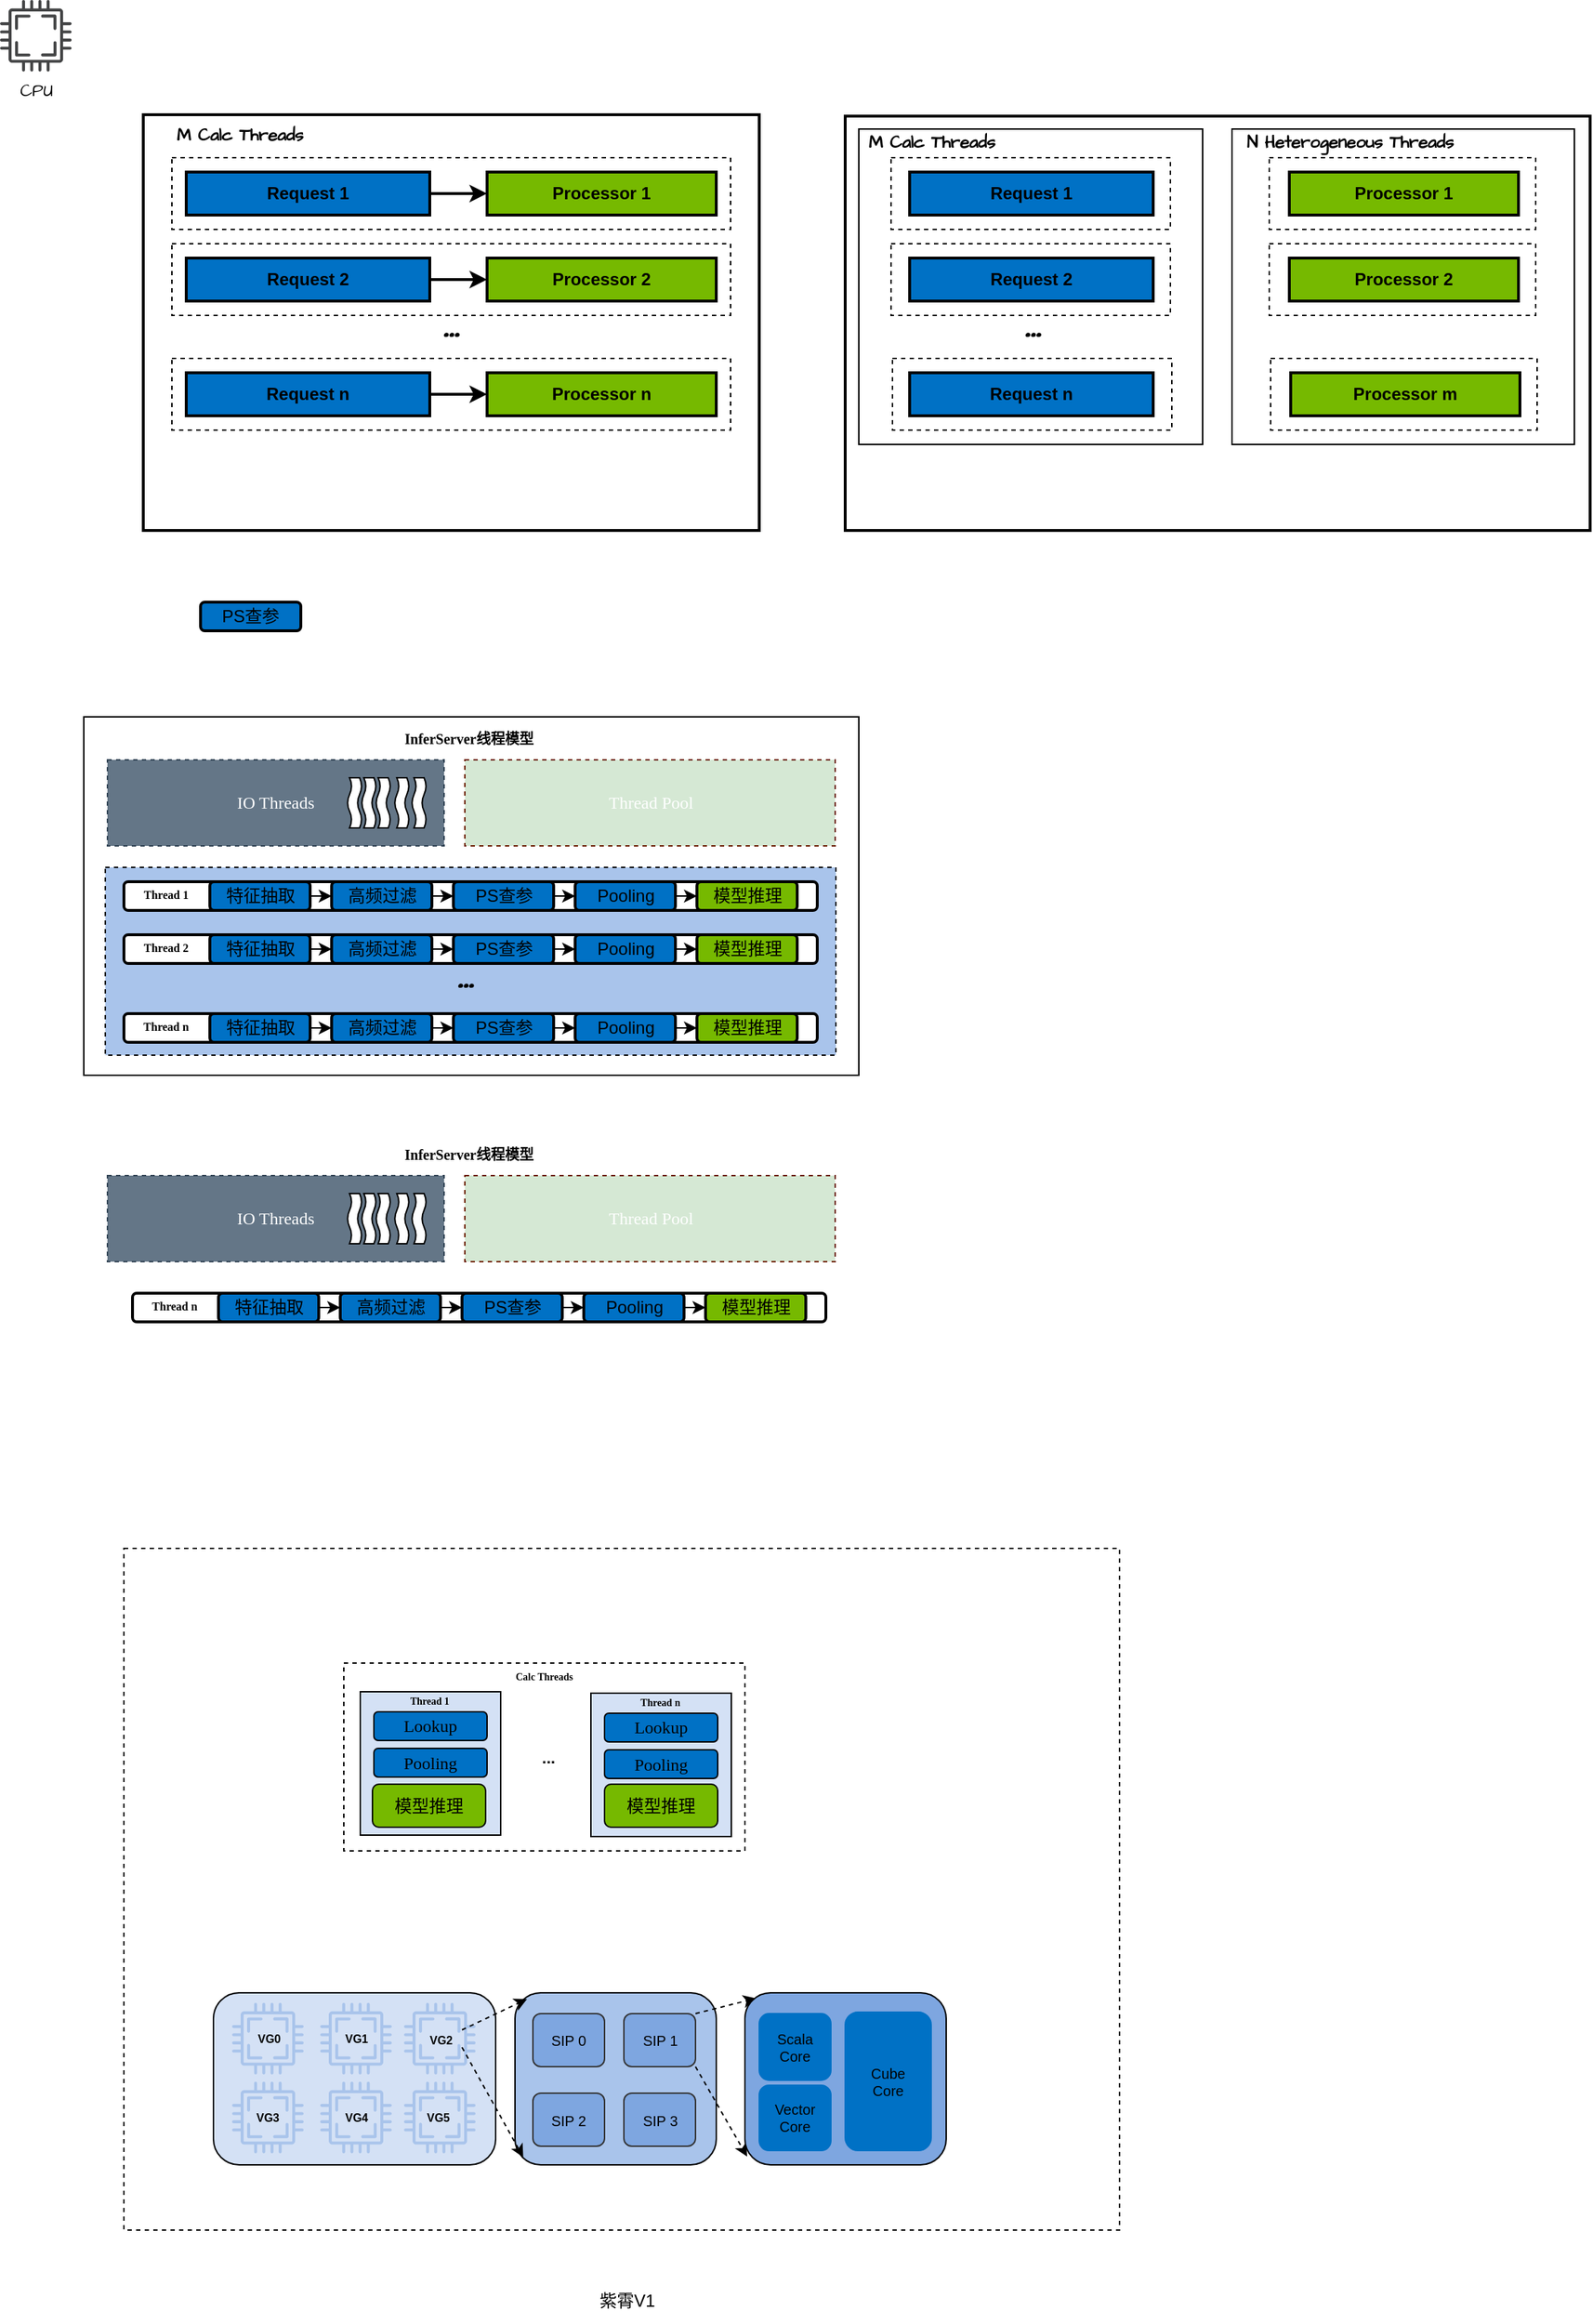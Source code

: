 <mxfile version="24.8.6">
  <diagram name="第 1 页" id="IZEYNK8IAkuICMWbv5_P">
    <mxGraphModel dx="977" dy="501" grid="1" gridSize="10" guides="1" tooltips="1" connect="1" arrows="1" fold="1" page="1" pageScale="1" pageWidth="827" pageHeight="1169" math="0" shadow="0">
      <root>
        <mxCell id="0" />
        <mxCell id="1" parent="0" />
        <mxCell id="9B94T_sQ_y04vvRiNsfj-221" value="" style="rounded=0;whiteSpace=wrap;html=1;hachureGap=4;fontFamily=Architects Daughter;fontSource=https%3A%2F%2Ffonts.googleapis.com%2Fcss%3Ffamily%3DArchitects%2BDaughter;strokeWidth=1;dashed=1;fillColor=#FFFFFF;" vertex="1" parent="1">
          <mxGeometry x="156.5" y="1150" width="695" height="475.5" as="geometry" />
        </mxCell>
        <mxCell id="9B94T_sQ_y04vvRiNsfj-45" value="" style="rounded=0;whiteSpace=wrap;html=1;hachureGap=4;fontFamily=Architects Daughter;fontSource=https%3A%2F%2Ffonts.googleapis.com%2Fcss%3Ffamily%3DArchitects%2BDaughter;strokeWidth=1;glass=0;" vertex="1" parent="1">
          <mxGeometry x="128.5" y="570" width="541" height="250" as="geometry" />
        </mxCell>
        <mxCell id="9B94T_sQ_y04vvRiNsfj-133" value="" style="rounded=0;whiteSpace=wrap;html=1;hachureGap=4;fontFamily=Architects Daughter;fontSource=https%3A%2F%2Ffonts.googleapis.com%2Fcss%3Ffamily%3DArchitects%2BDaughter;strokeWidth=1;dashed=1;fillColor=#A9C4EB;" vertex="1" parent="1">
          <mxGeometry x="143.5" y="675" width="510" height="131" as="geometry" />
        </mxCell>
        <mxCell id="9B94T_sQ_y04vvRiNsfj-39" value="" style="rounded=0;whiteSpace=wrap;html=1;hachureGap=4;fontFamily=Architects Daughter;fontSource=https%3A%2F%2Ffonts.googleapis.com%2Fcss%3Ffamily%3DArchitects%2BDaughter;strokeWidth=2;" vertex="1" parent="1">
          <mxGeometry x="660" y="151" width="520" height="289" as="geometry" />
        </mxCell>
        <mxCell id="9B94T_sQ_y04vvRiNsfj-41" value="" style="rounded=0;whiteSpace=wrap;html=1;hachureGap=4;fontFamily=Architects Daughter;fontSource=https%3A%2F%2Ffonts.googleapis.com%2Fcss%3Ffamily%3DArchitects%2BDaughter;" vertex="1" parent="1">
          <mxGeometry x="930" y="160" width="239" height="220" as="geometry" />
        </mxCell>
        <mxCell id="9B94T_sQ_y04vvRiNsfj-40" value="" style="rounded=0;whiteSpace=wrap;html=1;hachureGap=4;fontFamily=Architects Daughter;fontSource=https%3A%2F%2Ffonts.googleapis.com%2Fcss%3Ffamily%3DArchitects%2BDaughter;" vertex="1" parent="1">
          <mxGeometry x="669.5" y="160" width="240" height="220" as="geometry" />
        </mxCell>
        <mxCell id="9B94T_sQ_y04vvRiNsfj-30" value="" style="rounded=0;whiteSpace=wrap;html=1;dashed=1;strokeWidth=1;glass=0;" vertex="1" parent="1">
          <mxGeometry x="956" y="180" width="186" height="50" as="geometry" />
        </mxCell>
        <mxCell id="9B94T_sQ_y04vvRiNsfj-14" value="" style="rounded=0;whiteSpace=wrap;html=1;hachureGap=4;fontFamily=Architects Daughter;fontSource=https%3A%2F%2Ffonts.googleapis.com%2Fcss%3Ffamily%3DArchitects%2BDaughter;strokeWidth=2;" vertex="1" parent="1">
          <mxGeometry x="170" y="150" width="430" height="290" as="geometry" />
        </mxCell>
        <mxCell id="9B94T_sQ_y04vvRiNsfj-1" value="" style="rounded=0;whiteSpace=wrap;html=1;dashed=1;strokeWidth=1;glass=0;" vertex="1" parent="1">
          <mxGeometry x="190" y="180" width="390" height="50" as="geometry" />
        </mxCell>
        <mxCell id="9B94T_sQ_y04vvRiNsfj-4" style="edgeStyle=orthogonalEdgeStyle;rounded=0;hachureGap=4;orthogonalLoop=1;jettySize=auto;html=1;exitX=1;exitY=0.5;exitDx=0;exitDy=0;entryX=0;entryY=0.5;entryDx=0;entryDy=0;fontFamily=Architects Daughter;fontSource=https%3A%2F%2Ffonts.googleapis.com%2Fcss%3Ffamily%3DArchitects%2BDaughter;strokeWidth=2;" edge="1" parent="1" source="9B94T_sQ_y04vvRiNsfj-2" target="9B94T_sQ_y04vvRiNsfj-3">
          <mxGeometry relative="1" as="geometry" />
        </mxCell>
        <mxCell id="9B94T_sQ_y04vvRiNsfj-2" value="&lt;b&gt;Request 1&lt;/b&gt;" style="rounded=0;whiteSpace=wrap;html=1;strokeWidth=2;fillColor=#0071c5;" vertex="1" parent="1">
          <mxGeometry x="200" y="190" width="170" height="30" as="geometry" />
        </mxCell>
        <mxCell id="9B94T_sQ_y04vvRiNsfj-3" value="&lt;b&gt;Processor 1&lt;/b&gt;" style="rounded=0;whiteSpace=wrap;html=1;strokeWidth=2;fillColor=#76B900;" vertex="1" parent="1">
          <mxGeometry x="410" y="190" width="160" height="30" as="geometry" />
        </mxCell>
        <mxCell id="9B94T_sQ_y04vvRiNsfj-6" value="" style="rounded=0;whiteSpace=wrap;html=1;dashed=1;strokeWidth=1;glass=0;" vertex="1" parent="1">
          <mxGeometry x="190" y="240" width="390" height="50" as="geometry" />
        </mxCell>
        <mxCell id="9B94T_sQ_y04vvRiNsfj-7" style="edgeStyle=orthogonalEdgeStyle;rounded=0;hachureGap=4;orthogonalLoop=1;jettySize=auto;html=1;exitX=1;exitY=0.5;exitDx=0;exitDy=0;entryX=0;entryY=0.5;entryDx=0;entryDy=0;fontFamily=Architects Daughter;fontSource=https%3A%2F%2Ffonts.googleapis.com%2Fcss%3Ffamily%3DArchitects%2BDaughter;strokeWidth=2;" edge="1" parent="1" source="9B94T_sQ_y04vvRiNsfj-8" target="9B94T_sQ_y04vvRiNsfj-9">
          <mxGeometry relative="1" as="geometry" />
        </mxCell>
        <mxCell id="9B94T_sQ_y04vvRiNsfj-8" value="&lt;b&gt;Request 2&lt;/b&gt;" style="rounded=0;whiteSpace=wrap;html=1;strokeWidth=2;fillColor=#0071C5;" vertex="1" parent="1">
          <mxGeometry x="200" y="250" width="170" height="30" as="geometry" />
        </mxCell>
        <mxCell id="9B94T_sQ_y04vvRiNsfj-9" value="&lt;b&gt;Processor 2&lt;/b&gt;" style="rounded=0;whiteSpace=wrap;html=1;strokeWidth=2;fillColor=#76B900;" vertex="1" parent="1">
          <mxGeometry x="410" y="250" width="160" height="30" as="geometry" />
        </mxCell>
        <mxCell id="9B94T_sQ_y04vvRiNsfj-10" value="" style="rounded=0;whiteSpace=wrap;html=1;dashed=1;strokeWidth=1;glass=0;" vertex="1" parent="1">
          <mxGeometry x="190" y="320" width="390" height="50" as="geometry" />
        </mxCell>
        <mxCell id="9B94T_sQ_y04vvRiNsfj-11" style="edgeStyle=orthogonalEdgeStyle;rounded=0;hachureGap=4;orthogonalLoop=1;jettySize=auto;html=1;exitX=1;exitY=0.5;exitDx=0;exitDy=0;entryX=0;entryY=0.5;entryDx=0;entryDy=0;fontFamily=Architects Daughter;fontSource=https%3A%2F%2Ffonts.googleapis.com%2Fcss%3Ffamily%3DArchitects%2BDaughter;strokeWidth=2;" edge="1" parent="1" source="9B94T_sQ_y04vvRiNsfj-12" target="9B94T_sQ_y04vvRiNsfj-13">
          <mxGeometry relative="1" as="geometry" />
        </mxCell>
        <mxCell id="9B94T_sQ_y04vvRiNsfj-12" value="&lt;b&gt;Request n&lt;/b&gt;" style="rounded=0;whiteSpace=wrap;html=1;strokeWidth=2;fillColor=#0071C5;" vertex="1" parent="1">
          <mxGeometry x="200" y="330" width="170" height="30" as="geometry" />
        </mxCell>
        <mxCell id="9B94T_sQ_y04vvRiNsfj-13" value="&lt;b&gt;Processor n&lt;/b&gt;" style="rounded=0;whiteSpace=wrap;html=1;strokeWidth=2;fillColor=#76B900;" vertex="1" parent="1">
          <mxGeometry x="410" y="330" width="160" height="30" as="geometry" />
        </mxCell>
        <mxCell id="9B94T_sQ_y04vvRiNsfj-15" value="&lt;b&gt;&lt;font style=&quot;font-size: 27px;&quot;&gt;...&lt;/font&gt;&lt;/b&gt;" style="text;html=1;align=center;verticalAlign=middle;whiteSpace=wrap;rounded=0;fontFamily=Architects Daughter;fontSource=https%3A%2F%2Ffonts.googleapis.com%2Fcss%3Ffamily%3DArchitects%2BDaughter;" vertex="1" parent="1">
          <mxGeometry x="355" y="282" width="60" height="30" as="geometry" />
        </mxCell>
        <mxCell id="9B94T_sQ_y04vvRiNsfj-17" value="" style="rounded=0;whiteSpace=wrap;html=1;dashed=1;strokeWidth=1;glass=0;" vertex="1" parent="1">
          <mxGeometry x="692" y="180" width="195" height="50" as="geometry" />
        </mxCell>
        <mxCell id="9B94T_sQ_y04vvRiNsfj-19" value="&lt;b&gt;Request 1&lt;/b&gt;" style="rounded=0;whiteSpace=wrap;html=1;strokeWidth=2;fillColor=#0071c5;" vertex="1" parent="1">
          <mxGeometry x="705" y="190" width="170" height="30" as="geometry" />
        </mxCell>
        <mxCell id="9B94T_sQ_y04vvRiNsfj-20" value="&lt;b&gt;Processor 1&lt;/b&gt;" style="rounded=0;whiteSpace=wrap;html=1;strokeWidth=2;fillColor=#76B900;" vertex="1" parent="1">
          <mxGeometry x="970" y="190" width="160" height="30" as="geometry" />
        </mxCell>
        <mxCell id="9B94T_sQ_y04vvRiNsfj-21" value="" style="rounded=0;whiteSpace=wrap;html=1;dashed=1;strokeWidth=1;glass=0;" vertex="1" parent="1">
          <mxGeometry x="692" y="240" width="195" height="50" as="geometry" />
        </mxCell>
        <mxCell id="9B94T_sQ_y04vvRiNsfj-23" value="&lt;b&gt;Request 2&lt;/b&gt;" style="rounded=0;whiteSpace=wrap;html=1;strokeWidth=2;fillColor=#0071C5;" vertex="1" parent="1">
          <mxGeometry x="705" y="250" width="170" height="30" as="geometry" />
        </mxCell>
        <mxCell id="9B94T_sQ_y04vvRiNsfj-25" value="" style="rounded=0;whiteSpace=wrap;html=1;dashed=1;strokeWidth=1;glass=0;" vertex="1" parent="1">
          <mxGeometry x="693" y="320" width="195" height="50" as="geometry" />
        </mxCell>
        <mxCell id="9B94T_sQ_y04vvRiNsfj-27" value="&lt;b&gt;Request n&lt;/b&gt;" style="rounded=0;whiteSpace=wrap;html=1;strokeWidth=2;fillColor=#0071C5;" vertex="1" parent="1">
          <mxGeometry x="705" y="330" width="170" height="30" as="geometry" />
        </mxCell>
        <mxCell id="9B94T_sQ_y04vvRiNsfj-29" value="&lt;b&gt;&lt;font style=&quot;font-size: 27px;&quot;&gt;...&lt;/font&gt;&lt;/b&gt;" style="text;html=1;align=center;verticalAlign=middle;whiteSpace=wrap;rounded=0;fontFamily=Architects Daughter;fontSource=https%3A%2F%2Ffonts.googleapis.com%2Fcss%3Ffamily%3DArchitects%2BDaughter;" vertex="1" parent="1">
          <mxGeometry x="761" y="282" width="60" height="30" as="geometry" />
        </mxCell>
        <mxCell id="9B94T_sQ_y04vvRiNsfj-34" value="M Calc Threads&amp;nbsp;" style="text;html=1;align=center;verticalAlign=middle;whiteSpace=wrap;rounded=0;fontFamily=Architects Daughter;fontSource=https%3A%2F%2Ffonts.googleapis.com%2Fcss%3Ffamily%3DArchitects%2BDaughter;strokeWidth=4;fontStyle=1" vertex="1" parent="1">
          <mxGeometry x="180" y="150" width="120" height="30" as="geometry" />
        </mxCell>
        <mxCell id="9B94T_sQ_y04vvRiNsfj-35" value="" style="rounded=0;whiteSpace=wrap;html=1;dashed=1;strokeWidth=1;glass=0;" vertex="1" parent="1">
          <mxGeometry x="956" y="240" width="186" height="50" as="geometry" />
        </mxCell>
        <mxCell id="9B94T_sQ_y04vvRiNsfj-36" value="&lt;b&gt;Processor 2&lt;/b&gt;" style="rounded=0;whiteSpace=wrap;html=1;strokeWidth=2;fillColor=#76B900;" vertex="1" parent="1">
          <mxGeometry x="970" y="250" width="160" height="30" as="geometry" />
        </mxCell>
        <mxCell id="9B94T_sQ_y04vvRiNsfj-37" value="" style="rounded=0;whiteSpace=wrap;html=1;dashed=1;strokeWidth=1;glass=0;" vertex="1" parent="1">
          <mxGeometry x="957" y="320" width="186" height="50" as="geometry" />
        </mxCell>
        <mxCell id="9B94T_sQ_y04vvRiNsfj-38" value="&lt;b&gt;Processor m&lt;/b&gt;" style="rounded=0;whiteSpace=wrap;html=1;strokeWidth=2;fillColor=#76B900;" vertex="1" parent="1">
          <mxGeometry x="971" y="330" width="160" height="30" as="geometry" />
        </mxCell>
        <mxCell id="9B94T_sQ_y04vvRiNsfj-42" value="M Calc Threads&amp;nbsp;" style="text;html=1;align=center;verticalAlign=middle;whiteSpace=wrap;rounded=0;fontFamily=Architects Daughter;fontSource=https%3A%2F%2Ffonts.googleapis.com%2Fcss%3Ffamily%3DArchitects%2BDaughter;strokeWidth=4;fontStyle=1" vertex="1" parent="1">
          <mxGeometry x="663" y="160" width="120" height="20" as="geometry" />
        </mxCell>
        <mxCell id="9B94T_sQ_y04vvRiNsfj-43" value="N Heterogeneous Threads&amp;nbsp;" style="text;html=1;align=center;verticalAlign=middle;whiteSpace=wrap;rounded=0;fontFamily=Architects Daughter;fontSource=https%3A%2F%2Ffonts.googleapis.com%2Fcss%3Ffamily%3DArchitects%2BDaughter;strokeWidth=4;fontStyle=1" vertex="1" parent="1">
          <mxGeometry x="930" y="160" width="170" height="20" as="geometry" />
        </mxCell>
        <mxCell id="9B94T_sQ_y04vvRiNsfj-44" value="CPU" style="sketch=0;pointerEvents=1;shadow=0;dashed=0;html=1;strokeColor=none;fillColor=#434445;aspect=fixed;labelPosition=center;verticalLabelPosition=bottom;verticalAlign=top;align=center;outlineConnect=0;shape=mxgraph.vvd.cpu;hachureGap=4;jiggle=2;curveFitting=1;fontFamily=Architects Daughter;fontSource=https%3A%2F%2Ffonts.googleapis.com%2Fcss%3Ffamily%3DArchitects%2BDaughter;" vertex="1" parent="1">
          <mxGeometry x="70" y="70" width="50" height="50" as="geometry" />
        </mxCell>
        <mxCell id="9B94T_sQ_y04vvRiNsfj-46" value="" style="rounded=1;whiteSpace=wrap;html=1;strokeWidth=2;glass=0;" vertex="1" parent="1">
          <mxGeometry x="156.5" y="685" width="484" height="20" as="geometry" />
        </mxCell>
        <mxCell id="9B94T_sQ_y04vvRiNsfj-70" style="edgeStyle=orthogonalEdgeStyle;rounded=0;hachureGap=4;orthogonalLoop=1;jettySize=auto;html=1;exitX=1;exitY=0.5;exitDx=0;exitDy=0;entryX=0;entryY=0.5;entryDx=0;entryDy=0;fontFamily=Architects Daughter;fontSource=https%3A%2F%2Ffonts.googleapis.com%2Fcss%3Ffamily%3DArchitects%2BDaughter;" edge="1" parent="1" source="9B94T_sQ_y04vvRiNsfj-48" target="9B94T_sQ_y04vvRiNsfj-62">
          <mxGeometry relative="1" as="geometry" />
        </mxCell>
        <mxCell id="9B94T_sQ_y04vvRiNsfj-48" value="特征抽取" style="rounded=1;whiteSpace=wrap;html=1;strokeWidth=2;fillColor=#0071c5;" vertex="1" parent="1">
          <mxGeometry x="216.5" y="685" width="70" height="20" as="geometry" />
        </mxCell>
        <mxCell id="9B94T_sQ_y04vvRiNsfj-71" style="edgeStyle=orthogonalEdgeStyle;rounded=0;hachureGap=4;orthogonalLoop=1;jettySize=auto;html=1;exitX=1;exitY=0.5;exitDx=0;exitDy=0;entryX=0;entryY=0.5;entryDx=0;entryDy=0;fontFamily=Architects Daughter;fontSource=https%3A%2F%2Ffonts.googleapis.com%2Fcss%3Ffamily%3DArchitects%2BDaughter;" edge="1" parent="1" source="9B94T_sQ_y04vvRiNsfj-62" target="9B94T_sQ_y04vvRiNsfj-64">
          <mxGeometry relative="1" as="geometry" />
        </mxCell>
        <mxCell id="9B94T_sQ_y04vvRiNsfj-62" value="高频过滤" style="rounded=1;whiteSpace=wrap;html=1;strokeWidth=2;fillColor=#0071c5;" vertex="1" parent="1">
          <mxGeometry x="301.5" y="685" width="70" height="20" as="geometry" />
        </mxCell>
        <mxCell id="9B94T_sQ_y04vvRiNsfj-74" style="edgeStyle=orthogonalEdgeStyle;rounded=0;hachureGap=4;orthogonalLoop=1;jettySize=auto;html=1;exitX=1;exitY=0.5;exitDx=0;exitDy=0;entryX=0;entryY=0.5;entryDx=0;entryDy=0;fontFamily=Architects Daughter;fontSource=https%3A%2F%2Ffonts.googleapis.com%2Fcss%3Ffamily%3DArchitects%2BDaughter;" edge="1" parent="1" source="9B94T_sQ_y04vvRiNsfj-63" target="9B94T_sQ_y04vvRiNsfj-65">
          <mxGeometry relative="1" as="geometry" />
        </mxCell>
        <mxCell id="9B94T_sQ_y04vvRiNsfj-63" value="Pooling" style="rounded=1;whiteSpace=wrap;html=1;strokeWidth=2;fillColor=#0071c5;" vertex="1" parent="1">
          <mxGeometry x="471.5" y="685" width="70" height="20" as="geometry" />
        </mxCell>
        <mxCell id="9B94T_sQ_y04vvRiNsfj-72" style="edgeStyle=orthogonalEdgeStyle;rounded=0;hachureGap=4;orthogonalLoop=1;jettySize=auto;html=1;exitX=1;exitY=0.5;exitDx=0;exitDy=0;entryX=0;entryY=0.5;entryDx=0;entryDy=0;fontFamily=Architects Daughter;fontSource=https%3A%2F%2Ffonts.googleapis.com%2Fcss%3Ffamily%3DArchitects%2BDaughter;" edge="1" parent="1" source="9B94T_sQ_y04vvRiNsfj-64" target="9B94T_sQ_y04vvRiNsfj-63">
          <mxGeometry relative="1" as="geometry" />
        </mxCell>
        <mxCell id="9B94T_sQ_y04vvRiNsfj-64" value="&lt;span style=&quot;font-weight: normal;&quot;&gt;PS查参&lt;/span&gt;" style="rounded=1;whiteSpace=wrap;html=1;strokeWidth=2;fillColor=#0071c5;fontStyle=1" vertex="1" parent="1">
          <mxGeometry x="386.5" y="685" width="70" height="20" as="geometry" />
        </mxCell>
        <mxCell id="9B94T_sQ_y04vvRiNsfj-65" value="模型推理" style="rounded=1;whiteSpace=wrap;html=1;strokeWidth=2;fillColor=#76B900;" vertex="1" parent="1">
          <mxGeometry x="556.5" y="685" width="70" height="20" as="geometry" />
        </mxCell>
        <mxCell id="9B94T_sQ_y04vvRiNsfj-85" value="InferServer线程模型" style="text;html=1;align=center;verticalAlign=middle;whiteSpace=wrap;rounded=0;fontFamily=Verdana;strokeWidth=4;fontStyle=1;fontSize=10;" vertex="1" parent="1">
          <mxGeometry x="339.25" y="570" width="117.25" height="30" as="geometry" />
        </mxCell>
        <mxCell id="9B94T_sQ_y04vvRiNsfj-109" value="&lt;font style=&quot;font-size: 8px;&quot;&gt;Thread 1&lt;/font&gt;" style="text;html=1;align=center;verticalAlign=middle;whiteSpace=wrap;rounded=0;fontFamily=Verdana;strokeWidth=4;fontStyle=1;" vertex="1" parent="1">
          <mxGeometry x="150.5" y="683" width="70" height="20" as="geometry" />
        </mxCell>
        <mxCell id="9B94T_sQ_y04vvRiNsfj-110" value="&lt;span style=&quot;font-weight: normal;&quot;&gt;PS查参&lt;/span&gt;" style="rounded=1;whiteSpace=wrap;html=1;strokeWidth=2;fillColor=#0071c5;fontStyle=1" vertex="1" parent="1">
          <mxGeometry x="210" y="490" width="70" height="20" as="geometry" />
        </mxCell>
        <mxCell id="9B94T_sQ_y04vvRiNsfj-111" value="" style="rounded=1;whiteSpace=wrap;html=1;strokeWidth=2;glass=0;" vertex="1" parent="1">
          <mxGeometry x="156.5" y="722" width="484" height="20" as="geometry" />
        </mxCell>
        <mxCell id="9B94T_sQ_y04vvRiNsfj-112" style="edgeStyle=orthogonalEdgeStyle;rounded=0;hachureGap=4;orthogonalLoop=1;jettySize=auto;html=1;exitX=1;exitY=0.5;exitDx=0;exitDy=0;entryX=0;entryY=0.5;entryDx=0;entryDy=0;fontFamily=Architects Daughter;fontSource=https%3A%2F%2Ffonts.googleapis.com%2Fcss%3Ffamily%3DArchitects%2BDaughter;" edge="1" parent="1" source="9B94T_sQ_y04vvRiNsfj-113" target="9B94T_sQ_y04vvRiNsfj-115">
          <mxGeometry relative="1" as="geometry" />
        </mxCell>
        <mxCell id="9B94T_sQ_y04vvRiNsfj-113" value="特征抽取" style="rounded=1;whiteSpace=wrap;html=1;strokeWidth=2;fillColor=#0071c5;" vertex="1" parent="1">
          <mxGeometry x="216.5" y="722" width="70" height="20" as="geometry" />
        </mxCell>
        <mxCell id="9B94T_sQ_y04vvRiNsfj-114" style="edgeStyle=orthogonalEdgeStyle;rounded=0;hachureGap=4;orthogonalLoop=1;jettySize=auto;html=1;exitX=1;exitY=0.5;exitDx=0;exitDy=0;entryX=0;entryY=0.5;entryDx=0;entryDy=0;fontFamily=Architects Daughter;fontSource=https%3A%2F%2Ffonts.googleapis.com%2Fcss%3Ffamily%3DArchitects%2BDaughter;" edge="1" parent="1" source="9B94T_sQ_y04vvRiNsfj-115" target="9B94T_sQ_y04vvRiNsfj-119">
          <mxGeometry relative="1" as="geometry" />
        </mxCell>
        <mxCell id="9B94T_sQ_y04vvRiNsfj-115" value="高频过滤" style="rounded=1;whiteSpace=wrap;html=1;strokeWidth=2;fillColor=#0071c5;" vertex="1" parent="1">
          <mxGeometry x="301.5" y="722" width="70" height="20" as="geometry" />
        </mxCell>
        <mxCell id="9B94T_sQ_y04vvRiNsfj-116" style="edgeStyle=orthogonalEdgeStyle;rounded=0;hachureGap=4;orthogonalLoop=1;jettySize=auto;html=1;exitX=1;exitY=0.5;exitDx=0;exitDy=0;entryX=0;entryY=0.5;entryDx=0;entryDy=0;fontFamily=Architects Daughter;fontSource=https%3A%2F%2Ffonts.googleapis.com%2Fcss%3Ffamily%3DArchitects%2BDaughter;" edge="1" parent="1" source="9B94T_sQ_y04vvRiNsfj-117" target="9B94T_sQ_y04vvRiNsfj-120">
          <mxGeometry relative="1" as="geometry" />
        </mxCell>
        <mxCell id="9B94T_sQ_y04vvRiNsfj-117" value="Pooling" style="rounded=1;whiteSpace=wrap;html=1;strokeWidth=2;fillColor=#0071c5;" vertex="1" parent="1">
          <mxGeometry x="471.5" y="722" width="70" height="20" as="geometry" />
        </mxCell>
        <mxCell id="9B94T_sQ_y04vvRiNsfj-118" style="edgeStyle=orthogonalEdgeStyle;rounded=0;hachureGap=4;orthogonalLoop=1;jettySize=auto;html=1;exitX=1;exitY=0.5;exitDx=0;exitDy=0;entryX=0;entryY=0.5;entryDx=0;entryDy=0;fontFamily=Architects Daughter;fontSource=https%3A%2F%2Ffonts.googleapis.com%2Fcss%3Ffamily%3DArchitects%2BDaughter;" edge="1" parent="1" source="9B94T_sQ_y04vvRiNsfj-119" target="9B94T_sQ_y04vvRiNsfj-117">
          <mxGeometry relative="1" as="geometry" />
        </mxCell>
        <mxCell id="9B94T_sQ_y04vvRiNsfj-119" value="&lt;span style=&quot;font-weight: normal;&quot;&gt;PS查参&lt;/span&gt;" style="rounded=1;whiteSpace=wrap;html=1;strokeWidth=2;fillColor=#0071c5;fontStyle=1" vertex="1" parent="1">
          <mxGeometry x="386.5" y="722" width="70" height="20" as="geometry" />
        </mxCell>
        <mxCell id="9B94T_sQ_y04vvRiNsfj-120" value="模型推理" style="rounded=1;whiteSpace=wrap;html=1;strokeWidth=2;fillColor=#76B900;" vertex="1" parent="1">
          <mxGeometry x="556.5" y="722" width="70" height="20" as="geometry" />
        </mxCell>
        <mxCell id="9B94T_sQ_y04vvRiNsfj-121" value="&lt;font style=&quot;font-size: 8px;&quot;&gt;Thread 2&lt;/font&gt;" style="text;html=1;align=center;verticalAlign=middle;whiteSpace=wrap;rounded=0;fontFamily=Verdana;strokeWidth=4;fontStyle=1;" vertex="1" parent="1">
          <mxGeometry x="150.5" y="720" width="70" height="20" as="geometry" />
        </mxCell>
        <mxCell id="9B94T_sQ_y04vvRiNsfj-122" value="" style="rounded=1;whiteSpace=wrap;html=1;strokeWidth=2;glass=0;" vertex="1" parent="1">
          <mxGeometry x="156.5" y="777" width="484" height="20" as="geometry" />
        </mxCell>
        <mxCell id="9B94T_sQ_y04vvRiNsfj-123" style="edgeStyle=orthogonalEdgeStyle;rounded=0;hachureGap=4;orthogonalLoop=1;jettySize=auto;html=1;exitX=1;exitY=0.5;exitDx=0;exitDy=0;entryX=0;entryY=0.5;entryDx=0;entryDy=0;fontFamily=Architects Daughter;fontSource=https%3A%2F%2Ffonts.googleapis.com%2Fcss%3Ffamily%3DArchitects%2BDaughter;" edge="1" parent="1" source="9B94T_sQ_y04vvRiNsfj-124" target="9B94T_sQ_y04vvRiNsfj-126">
          <mxGeometry relative="1" as="geometry" />
        </mxCell>
        <mxCell id="9B94T_sQ_y04vvRiNsfj-124" value="特征抽取" style="rounded=1;whiteSpace=wrap;html=1;strokeWidth=2;fillColor=#0071c5;" vertex="1" parent="1">
          <mxGeometry x="216.5" y="777" width="70" height="20" as="geometry" />
        </mxCell>
        <mxCell id="9B94T_sQ_y04vvRiNsfj-125" style="edgeStyle=orthogonalEdgeStyle;rounded=0;hachureGap=4;orthogonalLoop=1;jettySize=auto;html=1;exitX=1;exitY=0.5;exitDx=0;exitDy=0;entryX=0;entryY=0.5;entryDx=0;entryDy=0;fontFamily=Architects Daughter;fontSource=https%3A%2F%2Ffonts.googleapis.com%2Fcss%3Ffamily%3DArchitects%2BDaughter;" edge="1" parent="1" source="9B94T_sQ_y04vvRiNsfj-126" target="9B94T_sQ_y04vvRiNsfj-130">
          <mxGeometry relative="1" as="geometry" />
        </mxCell>
        <mxCell id="9B94T_sQ_y04vvRiNsfj-126" value="高频过滤" style="rounded=1;whiteSpace=wrap;html=1;strokeWidth=2;fillColor=#0071c5;" vertex="1" parent="1">
          <mxGeometry x="301.5" y="777" width="70" height="20" as="geometry" />
        </mxCell>
        <mxCell id="9B94T_sQ_y04vvRiNsfj-127" style="edgeStyle=orthogonalEdgeStyle;rounded=0;hachureGap=4;orthogonalLoop=1;jettySize=auto;html=1;exitX=1;exitY=0.5;exitDx=0;exitDy=0;entryX=0;entryY=0.5;entryDx=0;entryDy=0;fontFamily=Architects Daughter;fontSource=https%3A%2F%2Ffonts.googleapis.com%2Fcss%3Ffamily%3DArchitects%2BDaughter;" edge="1" parent="1" source="9B94T_sQ_y04vvRiNsfj-128" target="9B94T_sQ_y04vvRiNsfj-131">
          <mxGeometry relative="1" as="geometry" />
        </mxCell>
        <mxCell id="9B94T_sQ_y04vvRiNsfj-128" value="Pooling" style="rounded=1;whiteSpace=wrap;html=1;strokeWidth=2;fillColor=#0071c5;" vertex="1" parent="1">
          <mxGeometry x="471.5" y="777" width="70" height="20" as="geometry" />
        </mxCell>
        <mxCell id="9B94T_sQ_y04vvRiNsfj-129" style="edgeStyle=orthogonalEdgeStyle;rounded=0;hachureGap=4;orthogonalLoop=1;jettySize=auto;html=1;exitX=1;exitY=0.5;exitDx=0;exitDy=0;entryX=0;entryY=0.5;entryDx=0;entryDy=0;fontFamily=Architects Daughter;fontSource=https%3A%2F%2Ffonts.googleapis.com%2Fcss%3Ffamily%3DArchitects%2BDaughter;" edge="1" parent="1" source="9B94T_sQ_y04vvRiNsfj-130" target="9B94T_sQ_y04vvRiNsfj-128">
          <mxGeometry relative="1" as="geometry" />
        </mxCell>
        <mxCell id="9B94T_sQ_y04vvRiNsfj-130" value="&lt;span style=&quot;font-weight: normal;&quot;&gt;PS查参&lt;/span&gt;" style="rounded=1;whiteSpace=wrap;html=1;strokeWidth=2;fillColor=#0071c5;fontStyle=1" vertex="1" parent="1">
          <mxGeometry x="386.5" y="777" width="70" height="20" as="geometry" />
        </mxCell>
        <mxCell id="9B94T_sQ_y04vvRiNsfj-131" value="模型推理" style="rounded=1;whiteSpace=wrap;html=1;strokeWidth=2;fillColor=#76B900;" vertex="1" parent="1">
          <mxGeometry x="556.5" y="777" width="70" height="20" as="geometry" />
        </mxCell>
        <mxCell id="9B94T_sQ_y04vvRiNsfj-132" value="&lt;font style=&quot;font-size: 8px;&quot;&gt;Thread n&lt;/font&gt;" style="text;html=1;align=center;verticalAlign=middle;whiteSpace=wrap;rounded=0;fontFamily=Verdana;strokeWidth=4;fontStyle=1;" vertex="1" parent="1">
          <mxGeometry x="150.5" y="775" width="70" height="20" as="geometry" />
        </mxCell>
        <mxCell id="9B94T_sQ_y04vvRiNsfj-135" value="&lt;b&gt;&lt;font style=&quot;font-size: 27px;&quot;&gt;...&lt;/font&gt;&lt;/b&gt;" style="text;html=1;align=center;verticalAlign=middle;whiteSpace=wrap;rounded=0;fontFamily=Architects Daughter;fontSource=https%3A%2F%2Ffonts.googleapis.com%2Fcss%3Ffamily%3DArchitects%2BDaughter;" vertex="1" parent="1">
          <mxGeometry x="365" y="736" width="60" height="30" as="geometry" />
        </mxCell>
        <mxCell id="9B94T_sQ_y04vvRiNsfj-136" value="&lt;font face=&quot;Verdana&quot;&gt;IO Threads&lt;/font&gt;" style="rounded=0;whiteSpace=wrap;html=1;hachureGap=4;fontFamily=Architects Daughter;fontSource=https%3A%2F%2Ffonts.googleapis.com%2Fcss%3Ffamily%3DArchitects%2BDaughter;fillColor=#647687;fontColor=#ffffff;strokeColor=#314354;dashed=1;" vertex="1" parent="1">
          <mxGeometry x="145" y="600" width="235" height="60" as="geometry" />
        </mxCell>
        <mxCell id="9B94T_sQ_y04vvRiNsfj-137" value="&lt;font face=&quot;Verdana&quot;&gt;Thread Pool&lt;/font&gt;" style="rounded=0;whiteSpace=wrap;html=1;hachureGap=4;fontFamily=Architects Daughter;fontSource=https%3A%2F%2Ffonts.googleapis.com%2Fcss%3Ffamily%3DArchitects%2BDaughter;dashed=1;fillColor=#D5E8D4;fontColor=#ffffff;strokeColor=#6D1F00;" vertex="1" parent="1">
          <mxGeometry x="394.5" y="600" width="258.5" height="60" as="geometry" />
        </mxCell>
        <mxCell id="9B94T_sQ_y04vvRiNsfj-139" value="" style="verticalLabelPosition=bottom;verticalAlign=top;html=1;shape=mxgraph.basic.wave2;dy=0.3;hachureGap=4;fontFamily=Architects Daughter;fontSource=https%3A%2F%2Ffonts.googleapis.com%2Fcss%3Ffamily%3DArchitects%2BDaughter;rotation=90;" vertex="1" parent="1">
          <mxGeometry x="300" y="625" width="35" height="10" as="geometry" />
        </mxCell>
        <mxCell id="9B94T_sQ_y04vvRiNsfj-140" value="" style="verticalLabelPosition=bottom;verticalAlign=top;html=1;shape=mxgraph.basic.wave2;dy=0.3;hachureGap=4;fontFamily=Architects Daughter;fontSource=https%3A%2F%2Ffonts.googleapis.com%2Fcss%3Ffamily%3DArchitects%2BDaughter;rotation=90;" vertex="1" parent="1">
          <mxGeometry x="310" y="625" width="35" height="10" as="geometry" />
        </mxCell>
        <mxCell id="9B94T_sQ_y04vvRiNsfj-141" value="" style="verticalLabelPosition=bottom;verticalAlign=top;html=1;shape=mxgraph.basic.wave2;dy=0.3;hachureGap=4;fontFamily=Architects Daughter;fontSource=https%3A%2F%2Ffonts.googleapis.com%2Fcss%3Ffamily%3DArchitects%2BDaughter;rotation=90;" vertex="1" parent="1">
          <mxGeometry x="320" y="625" width="35" height="10" as="geometry" />
        </mxCell>
        <mxCell id="9B94T_sQ_y04vvRiNsfj-142" value="" style="verticalLabelPosition=bottom;verticalAlign=top;html=1;shape=mxgraph.basic.wave2;dy=0.3;hachureGap=4;fontFamily=Architects Daughter;fontSource=https%3A%2F%2Ffonts.googleapis.com%2Fcss%3Ffamily%3DArchitects%2BDaughter;rotation=90;" vertex="1" parent="1">
          <mxGeometry x="345" y="625" width="35" height="10" as="geometry" />
        </mxCell>
        <mxCell id="9B94T_sQ_y04vvRiNsfj-143" value="" style="verticalLabelPosition=bottom;verticalAlign=top;html=1;shape=mxgraph.basic.wave2;dy=0.3;hachureGap=4;fontFamily=Architects Daughter;fontSource=https%3A%2F%2Ffonts.googleapis.com%2Fcss%3Ffamily%3DArchitects%2BDaughter;rotation=90;" vertex="1" parent="1">
          <mxGeometry x="333" y="625" width="35" height="10" as="geometry" />
        </mxCell>
        <mxCell id="9B94T_sQ_y04vvRiNsfj-145" value="" style="rounded=0;whiteSpace=wrap;html=1;hachureGap=4;fontFamily=Architects Daughter;fontSource=https%3A%2F%2Ffonts.googleapis.com%2Fcss%3Ffamily%3DArchitects%2BDaughter;strokeWidth=1;dashed=1;fillColor=#FFFFFF;" vertex="1" parent="1">
          <mxGeometry x="310" y="1230" width="280" height="131" as="geometry" />
        </mxCell>
        <mxCell id="9B94T_sQ_y04vvRiNsfj-156" value="InferServer线程模型" style="text;html=1;align=center;verticalAlign=middle;whiteSpace=wrap;rounded=0;fontFamily=Verdana;strokeWidth=4;fontStyle=1;fontSize=10;" vertex="1" parent="1">
          <mxGeometry x="339.25" y="860" width="117.25" height="30" as="geometry" />
        </mxCell>
        <mxCell id="9B94T_sQ_y04vvRiNsfj-169" value="" style="rounded=1;whiteSpace=wrap;html=1;strokeWidth=2;glass=0;" vertex="1" parent="1">
          <mxGeometry x="162.5" y="972" width="484" height="20" as="geometry" />
        </mxCell>
        <mxCell id="9B94T_sQ_y04vvRiNsfj-170" style="edgeStyle=orthogonalEdgeStyle;rounded=0;hachureGap=4;orthogonalLoop=1;jettySize=auto;html=1;exitX=1;exitY=0.5;exitDx=0;exitDy=0;entryX=0;entryY=0.5;entryDx=0;entryDy=0;fontFamily=Architects Daughter;fontSource=https%3A%2F%2Ffonts.googleapis.com%2Fcss%3Ffamily%3DArchitects%2BDaughter;" edge="1" parent="1" source="9B94T_sQ_y04vvRiNsfj-171" target="9B94T_sQ_y04vvRiNsfj-173">
          <mxGeometry relative="1" as="geometry" />
        </mxCell>
        <mxCell id="9B94T_sQ_y04vvRiNsfj-171" value="特征抽取" style="rounded=1;whiteSpace=wrap;html=1;strokeWidth=2;fillColor=#0071c5;" vertex="1" parent="1">
          <mxGeometry x="222.5" y="972" width="70" height="20" as="geometry" />
        </mxCell>
        <mxCell id="9B94T_sQ_y04vvRiNsfj-172" style="edgeStyle=orthogonalEdgeStyle;rounded=0;hachureGap=4;orthogonalLoop=1;jettySize=auto;html=1;exitX=1;exitY=0.5;exitDx=0;exitDy=0;entryX=0;entryY=0.5;entryDx=0;entryDy=0;fontFamily=Architects Daughter;fontSource=https%3A%2F%2Ffonts.googleapis.com%2Fcss%3Ffamily%3DArchitects%2BDaughter;" edge="1" parent="1" source="9B94T_sQ_y04vvRiNsfj-173" target="9B94T_sQ_y04vvRiNsfj-177">
          <mxGeometry relative="1" as="geometry" />
        </mxCell>
        <mxCell id="9B94T_sQ_y04vvRiNsfj-173" value="高频过滤" style="rounded=1;whiteSpace=wrap;html=1;strokeWidth=2;fillColor=#0071c5;" vertex="1" parent="1">
          <mxGeometry x="307.5" y="972" width="70" height="20" as="geometry" />
        </mxCell>
        <mxCell id="9B94T_sQ_y04vvRiNsfj-174" style="edgeStyle=orthogonalEdgeStyle;rounded=0;hachureGap=4;orthogonalLoop=1;jettySize=auto;html=1;exitX=1;exitY=0.5;exitDx=0;exitDy=0;entryX=0;entryY=0.5;entryDx=0;entryDy=0;fontFamily=Architects Daughter;fontSource=https%3A%2F%2Ffonts.googleapis.com%2Fcss%3Ffamily%3DArchitects%2BDaughter;" edge="1" parent="1" source="9B94T_sQ_y04vvRiNsfj-175" target="9B94T_sQ_y04vvRiNsfj-178">
          <mxGeometry relative="1" as="geometry" />
        </mxCell>
        <mxCell id="9B94T_sQ_y04vvRiNsfj-175" value="Pooling" style="rounded=1;whiteSpace=wrap;html=1;strokeWidth=2;fillColor=#0071c5;" vertex="1" parent="1">
          <mxGeometry x="477.5" y="972" width="70" height="20" as="geometry" />
        </mxCell>
        <mxCell id="9B94T_sQ_y04vvRiNsfj-176" style="edgeStyle=orthogonalEdgeStyle;rounded=0;hachureGap=4;orthogonalLoop=1;jettySize=auto;html=1;exitX=1;exitY=0.5;exitDx=0;exitDy=0;entryX=0;entryY=0.5;entryDx=0;entryDy=0;fontFamily=Architects Daughter;fontSource=https%3A%2F%2Ffonts.googleapis.com%2Fcss%3Ffamily%3DArchitects%2BDaughter;" edge="1" parent="1" source="9B94T_sQ_y04vvRiNsfj-177" target="9B94T_sQ_y04vvRiNsfj-175">
          <mxGeometry relative="1" as="geometry" />
        </mxCell>
        <mxCell id="9B94T_sQ_y04vvRiNsfj-177" value="&lt;span style=&quot;font-weight: normal;&quot;&gt;PS查参&lt;/span&gt;" style="rounded=1;whiteSpace=wrap;html=1;strokeWidth=2;fillColor=#0071c5;fontStyle=1" vertex="1" parent="1">
          <mxGeometry x="392.5" y="972" width="70" height="20" as="geometry" />
        </mxCell>
        <mxCell id="9B94T_sQ_y04vvRiNsfj-178" value="模型推理" style="rounded=1;whiteSpace=wrap;html=1;strokeWidth=2;fillColor=#76B900;" vertex="1" parent="1">
          <mxGeometry x="562.5" y="972" width="70" height="20" as="geometry" />
        </mxCell>
        <mxCell id="9B94T_sQ_y04vvRiNsfj-179" value="&lt;font style=&quot;font-size: 8px;&quot;&gt;Thread n&lt;/font&gt;" style="text;html=1;align=center;verticalAlign=middle;whiteSpace=wrap;rounded=0;fontFamily=Verdana;strokeWidth=4;fontStyle=1;" vertex="1" parent="1">
          <mxGeometry x="156.5" y="970" width="70" height="20" as="geometry" />
        </mxCell>
        <mxCell id="9B94T_sQ_y04vvRiNsfj-180" value="&lt;b style=&quot;font-size: 11px;&quot;&gt;&lt;font style=&quot;font-size: 11px;&quot;&gt;...&lt;/font&gt;&lt;/b&gt;" style="text;html=1;align=center;verticalAlign=middle;whiteSpace=wrap;rounded=0;fontFamily=Helvetica;fontSize=11;" vertex="1" parent="1">
          <mxGeometry x="422.5" y="1280.5" width="60" height="30" as="geometry" />
        </mxCell>
        <mxCell id="9B94T_sQ_y04vvRiNsfj-181" value="&lt;font face=&quot;Verdana&quot;&gt;IO Threads&lt;/font&gt;" style="rounded=0;whiteSpace=wrap;html=1;hachureGap=4;fontFamily=Architects Daughter;fontSource=https%3A%2F%2Ffonts.googleapis.com%2Fcss%3Ffamily%3DArchitects%2BDaughter;fillColor=#647687;fontColor=#ffffff;strokeColor=#314354;dashed=1;" vertex="1" parent="1">
          <mxGeometry x="145" y="890" width="235" height="60" as="geometry" />
        </mxCell>
        <mxCell id="9B94T_sQ_y04vvRiNsfj-182" value="&lt;font face=&quot;Verdana&quot;&gt;Thread Pool&lt;/font&gt;" style="rounded=0;whiteSpace=wrap;html=1;hachureGap=4;fontFamily=Architects Daughter;fontSource=https%3A%2F%2Ffonts.googleapis.com%2Fcss%3Ffamily%3DArchitects%2BDaughter;dashed=1;fillColor=#D5E8D4;fontColor=#ffffff;strokeColor=#6D1F00;" vertex="1" parent="1">
          <mxGeometry x="394.5" y="890" width="258.5" height="60" as="geometry" />
        </mxCell>
        <mxCell id="9B94T_sQ_y04vvRiNsfj-183" value="" style="verticalLabelPosition=bottom;verticalAlign=top;html=1;shape=mxgraph.basic.wave2;dy=0.3;hachureGap=4;fontFamily=Architects Daughter;fontSource=https%3A%2F%2Ffonts.googleapis.com%2Fcss%3Ffamily%3DArchitects%2BDaughter;rotation=90;" vertex="1" parent="1">
          <mxGeometry x="300" y="915" width="35" height="10" as="geometry" />
        </mxCell>
        <mxCell id="9B94T_sQ_y04vvRiNsfj-184" value="" style="verticalLabelPosition=bottom;verticalAlign=top;html=1;shape=mxgraph.basic.wave2;dy=0.3;hachureGap=4;fontFamily=Architects Daughter;fontSource=https%3A%2F%2Ffonts.googleapis.com%2Fcss%3Ffamily%3DArchitects%2BDaughter;rotation=90;" vertex="1" parent="1">
          <mxGeometry x="310" y="915" width="35" height="10" as="geometry" />
        </mxCell>
        <mxCell id="9B94T_sQ_y04vvRiNsfj-185" value="" style="verticalLabelPosition=bottom;verticalAlign=top;html=1;shape=mxgraph.basic.wave2;dy=0.3;hachureGap=4;fontFamily=Architects Daughter;fontSource=https%3A%2F%2Ffonts.googleapis.com%2Fcss%3Ffamily%3DArchitects%2BDaughter;rotation=90;" vertex="1" parent="1">
          <mxGeometry x="320" y="915" width="35" height="10" as="geometry" />
        </mxCell>
        <mxCell id="9B94T_sQ_y04vvRiNsfj-186" value="" style="verticalLabelPosition=bottom;verticalAlign=top;html=1;shape=mxgraph.basic.wave2;dy=0.3;hachureGap=4;fontFamily=Architects Daughter;fontSource=https%3A%2F%2Ffonts.googleapis.com%2Fcss%3Ffamily%3DArchitects%2BDaughter;rotation=90;" vertex="1" parent="1">
          <mxGeometry x="345" y="915" width="35" height="10" as="geometry" />
        </mxCell>
        <mxCell id="9B94T_sQ_y04vvRiNsfj-187" value="" style="verticalLabelPosition=bottom;verticalAlign=top;html=1;shape=mxgraph.basic.wave2;dy=0.3;hachureGap=4;fontFamily=Architects Daughter;fontSource=https%3A%2F%2Ffonts.googleapis.com%2Fcss%3Ffamily%3DArchitects%2BDaughter;rotation=90;" vertex="1" parent="1">
          <mxGeometry x="333" y="915" width="35" height="10" as="geometry" />
        </mxCell>
        <mxCell id="9B94T_sQ_y04vvRiNsfj-188" value="" style="rounded=0;whiteSpace=wrap;html=1;hachureGap=4;fontFamily=Architects Daughter;fontSource=https%3A%2F%2Ffonts.googleapis.com%2Fcss%3Ffamily%3DArchitects%2BDaughter;fillColor=#D4E1F5;" vertex="1" parent="1">
          <mxGeometry x="321.5" y="1250" width="98" height="100" as="geometry" />
        </mxCell>
        <mxCell id="9B94T_sQ_y04vvRiNsfj-189" value="Calc Threads" style="text;html=1;align=center;verticalAlign=middle;whiteSpace=wrap;rounded=0;fontFamily=Verdana;strokeWidth=4;fontStyle=1;fontSize=7;" vertex="1" parent="1">
          <mxGeometry x="419.5" y="1230" width="60" height="20" as="geometry" />
        </mxCell>
        <mxCell id="9B94T_sQ_y04vvRiNsfj-190" value="&lt;font face=&quot;Verdana&quot;&gt;Lookup&lt;/font&gt;" style="rounded=1;whiteSpace=wrap;html=1;hachureGap=4;fontFamily=Architects Daughter;fontSource=https%3A%2F%2Ffonts.googleapis.com%2Fcss%3Ffamily%3DArchitects%2BDaughter;fillColor=#0071C5;" vertex="1" parent="1">
          <mxGeometry x="331" y="1264" width="79" height="20" as="geometry" />
        </mxCell>
        <mxCell id="9B94T_sQ_y04vvRiNsfj-191" value="&lt;font face=&quot;Verdana&quot;&gt;模型推理&lt;/font&gt;" style="rounded=1;whiteSpace=wrap;html=1;hachureGap=4;fontFamily=Architects Daughter;fontSource=https%3A%2F%2Ffonts.googleapis.com%2Fcss%3Ffamily%3DArchitects%2BDaughter;fillColor=#76B900;" vertex="1" parent="1">
          <mxGeometry x="330" y="1314.5" width="79" height="30" as="geometry" />
        </mxCell>
        <mxCell id="9B94T_sQ_y04vvRiNsfj-198" value="&lt;font face=&quot;Verdana&quot;&gt;Pooling&lt;/font&gt;" style="rounded=1;whiteSpace=wrap;html=1;hachureGap=4;fontFamily=Architects Daughter;fontSource=https%3A%2F%2Ffonts.googleapis.com%2Fcss%3Ffamily%3DArchitects%2BDaughter;fillColor=#0071C5;" vertex="1" parent="1">
          <mxGeometry x="331" y="1289.5" width="79" height="20" as="geometry" />
        </mxCell>
        <mxCell id="9B94T_sQ_y04vvRiNsfj-215" value="Thread 1" style="text;html=1;align=center;verticalAlign=middle;whiteSpace=wrap;rounded=0;fontFamily=Verdana;strokeWidth=4;fontStyle=1;fontSize=7;" vertex="1" parent="1">
          <mxGeometry x="339.5" y="1247" width="60" height="20" as="geometry" />
        </mxCell>
        <mxCell id="9B94T_sQ_y04vvRiNsfj-216" value="" style="rounded=0;whiteSpace=wrap;html=1;hachureGap=4;fontFamily=Architects Daughter;fontSource=https%3A%2F%2Ffonts.googleapis.com%2Fcss%3Ffamily%3DArchitects%2BDaughter;fillColor=#D4E1F5;" vertex="1" parent="1">
          <mxGeometry x="482.5" y="1251" width="98" height="100" as="geometry" />
        </mxCell>
        <mxCell id="9B94T_sQ_y04vvRiNsfj-217" value="&lt;font face=&quot;Verdana&quot;&gt;Lookup&lt;/font&gt;" style="rounded=1;whiteSpace=wrap;html=1;hachureGap=4;fontFamily=Architects Daughter;fontSource=https%3A%2F%2Ffonts.googleapis.com%2Fcss%3Ffamily%3DArchitects%2BDaughter;fillColor=#0071C5;" vertex="1" parent="1">
          <mxGeometry x="492" y="1265" width="79" height="20" as="geometry" />
        </mxCell>
        <mxCell id="9B94T_sQ_y04vvRiNsfj-218" value="&lt;font face=&quot;Verdana&quot;&gt;模型推理&lt;/font&gt;" style="rounded=1;whiteSpace=wrap;html=1;hachureGap=4;fontFamily=Architects Daughter;fontSource=https%3A%2F%2Ffonts.googleapis.com%2Fcss%3Ffamily%3DArchitects%2BDaughter;fillColor=#76B900;" vertex="1" parent="1">
          <mxGeometry x="492" y="1314.5" width="79" height="30" as="geometry" />
        </mxCell>
        <mxCell id="9B94T_sQ_y04vvRiNsfj-219" value="&lt;font face=&quot;Verdana&quot;&gt;Pooling&lt;/font&gt;" style="rounded=1;whiteSpace=wrap;html=1;hachureGap=4;fontFamily=Architects Daughter;fontSource=https%3A%2F%2Ffonts.googleapis.com%2Fcss%3Ffamily%3DArchitects%2BDaughter;fillColor=#0071C5;" vertex="1" parent="1">
          <mxGeometry x="492" y="1290.5" width="79" height="20" as="geometry" />
        </mxCell>
        <mxCell id="9B94T_sQ_y04vvRiNsfj-220" value="Thread n" style="text;html=1;align=center;verticalAlign=middle;whiteSpace=wrap;rounded=0;fontFamily=Verdana;strokeWidth=4;fontStyle=1;fontSize=7;" vertex="1" parent="1">
          <mxGeometry x="500.5" y="1248" width="60" height="20" as="geometry" />
        </mxCell>
        <mxCell id="9B94T_sQ_y04vvRiNsfj-222" value="" style="rounded=1;whiteSpace=wrap;html=1;hachureGap=4;fontFamily=Architects Daughter;fontSource=https%3A%2F%2Ffonts.googleapis.com%2Fcss%3Ffamily%3DArchitects%2BDaughter;fillColor=#D4E1F5;" vertex="1" parent="1">
          <mxGeometry x="219" y="1460" width="197" height="120" as="geometry" />
        </mxCell>
        <mxCell id="9B94T_sQ_y04vvRiNsfj-223" value="" style="sketch=0;pointerEvents=1;shadow=0;dashed=0;html=1;strokeColor=none;fillColor=#A9C4EB;aspect=fixed;labelPosition=center;verticalLabelPosition=bottom;verticalAlign=top;align=center;outlineConnect=0;shape=mxgraph.vvd.cpu;hachureGap=4;jiggle=2;curveFitting=1;fontFamily=Architects Daughter;fontSource=https%3A%2F%2Ffonts.googleapis.com%2Fcss%3Ffamily%3DArchitects%2BDaughter;" vertex="1" parent="1">
          <mxGeometry x="232" y="1467" width="50" height="50" as="geometry" />
        </mxCell>
        <mxCell id="9B94T_sQ_y04vvRiNsfj-224" value="" style="sketch=0;pointerEvents=1;shadow=0;dashed=0;html=1;strokeColor=none;fillColor=#A9C4EB;aspect=fixed;labelPosition=center;verticalLabelPosition=bottom;verticalAlign=top;align=center;outlineConnect=0;shape=mxgraph.vvd.cpu;hachureGap=4;jiggle=2;curveFitting=1;fontFamily=Architects Daughter;fontSource=https%3A%2F%2Ffonts.googleapis.com%2Fcss%3Ffamily%3DArchitects%2BDaughter;" vertex="1" parent="1">
          <mxGeometry x="293.5" y="1467" width="50" height="50" as="geometry" />
        </mxCell>
        <mxCell id="9B94T_sQ_y04vvRiNsfj-225" value="" style="sketch=0;pointerEvents=1;shadow=0;dashed=0;html=1;strokeColor=none;fillColor=#A9C4EB;aspect=fixed;labelPosition=center;verticalLabelPosition=bottom;verticalAlign=top;align=center;outlineConnect=0;shape=mxgraph.vvd.cpu;hachureGap=4;jiggle=2;curveFitting=1;fontFamily=Architects Daughter;fontSource=https%3A%2F%2Ffonts.googleapis.com%2Fcss%3Ffamily%3DArchitects%2BDaughter;" vertex="1" parent="1">
          <mxGeometry x="352" y="1467" width="50" height="50" as="geometry" />
        </mxCell>
        <mxCell id="9B94T_sQ_y04vvRiNsfj-227" value="" style="sketch=0;pointerEvents=1;shadow=0;dashed=0;html=1;strokeColor=none;fillColor=#A9C4EB;aspect=fixed;labelPosition=center;verticalLabelPosition=bottom;verticalAlign=top;align=center;outlineConnect=0;shape=mxgraph.vvd.cpu;hachureGap=4;jiggle=2;curveFitting=1;fontFamily=Architects Daughter;fontSource=https%3A%2F%2Ffonts.googleapis.com%2Fcss%3Ffamily%3DArchitects%2BDaughter;" vertex="1" parent="1">
          <mxGeometry x="232" y="1522" width="50" height="50" as="geometry" />
        </mxCell>
        <mxCell id="9B94T_sQ_y04vvRiNsfj-228" value="" style="sketch=0;pointerEvents=1;shadow=0;dashed=0;html=1;strokeColor=none;fillColor=#A9C4EB;aspect=fixed;labelPosition=center;verticalLabelPosition=bottom;verticalAlign=top;align=center;outlineConnect=0;shape=mxgraph.vvd.cpu;hachureGap=4;jiggle=2;curveFitting=1;fontFamily=Architects Daughter;fontSource=https%3A%2F%2Ffonts.googleapis.com%2Fcss%3Ffamily%3DArchitects%2BDaughter;" vertex="1" parent="1">
          <mxGeometry x="293.5" y="1522" width="50" height="50" as="geometry" />
        </mxCell>
        <mxCell id="9B94T_sQ_y04vvRiNsfj-229" value="" style="sketch=0;pointerEvents=1;shadow=0;dashed=0;html=1;strokeColor=none;fillColor=#A9C4EB;aspect=fixed;labelPosition=center;verticalLabelPosition=bottom;verticalAlign=top;align=center;outlineConnect=0;shape=mxgraph.vvd.cpu;hachureGap=4;jiggle=2;curveFitting=1;fontFamily=Architects Daughter;fontSource=https%3A%2F%2Ffonts.googleapis.com%2Fcss%3Ffamily%3DArchitects%2BDaughter;" vertex="1" parent="1">
          <mxGeometry x="352" y="1522" width="50" height="50" as="geometry" />
        </mxCell>
        <mxCell id="9B94T_sQ_y04vvRiNsfj-230" value="&lt;font style=&quot;font-size: 8px;&quot;&gt;VG0&lt;/font&gt;" style="text;html=1;align=center;verticalAlign=middle;whiteSpace=wrap;rounded=0;fontFamily=Helvetica;fontSize=8;fontStyle=1" vertex="1" parent="1">
          <mxGeometry x="242.5" y="1482" width="30" height="20" as="geometry" />
        </mxCell>
        <mxCell id="9B94T_sQ_y04vvRiNsfj-232" value="&lt;font style=&quot;font-size: 8px;&quot;&gt;VG1&lt;/font&gt;" style="text;html=1;align=center;verticalAlign=middle;whiteSpace=wrap;rounded=0;fontFamily=Helvetica;fontSize=8;fontStyle=1" vertex="1" parent="1">
          <mxGeometry x="303.5" y="1482" width="30" height="20" as="geometry" />
        </mxCell>
        <mxCell id="9B94T_sQ_y04vvRiNsfj-233" value="&lt;font style=&quot;font-size: 8px;&quot;&gt;VG2&lt;/font&gt;" style="text;html=1;align=center;verticalAlign=middle;whiteSpace=wrap;rounded=0;fontFamily=Helvetica;fontSize=8;fontStyle=1" vertex="1" parent="1">
          <mxGeometry x="362.5" y="1483" width="30" height="20" as="geometry" />
        </mxCell>
        <mxCell id="9B94T_sQ_y04vvRiNsfj-234" value="&lt;font style=&quot;font-size: 8px;&quot;&gt;VG3&lt;/font&gt;" style="text;html=1;align=center;verticalAlign=middle;whiteSpace=wrap;rounded=0;fontFamily=Helvetica;fontSize=8;fontStyle=1" vertex="1" parent="1">
          <mxGeometry x="242" y="1537" width="30" height="20" as="geometry" />
        </mxCell>
        <mxCell id="9B94T_sQ_y04vvRiNsfj-235" value="&lt;font style=&quot;font-size: 8px;&quot;&gt;VG4&lt;/font&gt;" style="text;html=1;align=center;verticalAlign=middle;whiteSpace=wrap;rounded=0;fontFamily=Helvetica;fontSize=8;fontStyle=1" vertex="1" parent="1">
          <mxGeometry x="303.5" y="1537" width="30" height="20" as="geometry" />
        </mxCell>
        <mxCell id="9B94T_sQ_y04vvRiNsfj-236" value="&lt;font style=&quot;font-size: 8px;&quot;&gt;VG5&lt;/font&gt;" style="text;html=1;align=center;verticalAlign=middle;whiteSpace=wrap;rounded=0;fontFamily=Helvetica;fontSize=8;fontStyle=1" vertex="1" parent="1">
          <mxGeometry x="361" y="1537" width="30" height="20" as="geometry" />
        </mxCell>
        <mxCell id="9B94T_sQ_y04vvRiNsfj-237" value="紫霄V1" style="text;html=1;align=center;verticalAlign=middle;whiteSpace=wrap;rounded=0;fontFamily=Helvetica;" vertex="1" parent="1">
          <mxGeometry x="477.5" y="1660" width="60" height="30" as="geometry" />
        </mxCell>
        <mxCell id="9B94T_sQ_y04vvRiNsfj-238" value="" style="rounded=1;whiteSpace=wrap;html=1;hachureGap=4;fontFamily=Architects Daughter;fontSource=https%3A%2F%2Ffonts.googleapis.com%2Fcss%3Ffamily%3DArchitects%2BDaughter;fillColor=#A9C4EB;" vertex="1" parent="1">
          <mxGeometry x="429.5" y="1460" width="140.5" height="120" as="geometry" />
        </mxCell>
        <mxCell id="9B94T_sQ_y04vvRiNsfj-239" value="&lt;font style=&quot;font-size: 10px;&quot; face=&quot;Helvetica&quot;&gt;SIP 0&lt;/font&gt;" style="rounded=1;whiteSpace=wrap;html=1;hachureGap=4;fontFamily=Architects Daughter;fontSource=https%3A%2F%2Ffonts.googleapis.com%2Fcss%3Ffamily%3DArchitects%2BDaughter;fillColor=#7EA6E0;strokeColor=#333333;fontSize=10;" vertex="1" parent="1">
          <mxGeometry x="442" y="1474.5" width="50" height="37" as="geometry" />
        </mxCell>
        <mxCell id="9B94T_sQ_y04vvRiNsfj-241" value="&lt;font style=&quot;font-size: 10px;&quot; face=&quot;Helvetica&quot;&gt;SIP 2&lt;/font&gt;" style="rounded=1;whiteSpace=wrap;html=1;hachureGap=4;fontFamily=Architects Daughter;fontSource=https%3A%2F%2Ffonts.googleapis.com%2Fcss%3Ffamily%3DArchitects%2BDaughter;fillColor=#7EA6E0;strokeColor=#333333;fontSize=10;" vertex="1" parent="1">
          <mxGeometry x="442" y="1530" width="50" height="37" as="geometry" />
        </mxCell>
        <mxCell id="9B94T_sQ_y04vvRiNsfj-247" style="rounded=0;hachureGap=4;orthogonalLoop=1;jettySize=auto;html=1;exitX=1;exitY=1;exitDx=0;exitDy=0;entryX=0.011;entryY=0.952;entryDx=0;entryDy=0;fontFamily=Architects Daughter;fontSource=https%3A%2F%2Ffonts.googleapis.com%2Fcss%3Ffamily%3DArchitects%2BDaughter;dashed=1;entryPerimeter=0;" edge="1" parent="1" source="9B94T_sQ_y04vvRiNsfj-242" target="9B94T_sQ_y04vvRiNsfj-246">
          <mxGeometry relative="1" as="geometry" />
        </mxCell>
        <mxCell id="9B94T_sQ_y04vvRiNsfj-248" style="rounded=0;hachureGap=4;orthogonalLoop=1;jettySize=auto;html=1;exitX=1;exitY=0;exitDx=0;exitDy=0;entryX=0.056;entryY=0.032;entryDx=0;entryDy=0;fontFamily=Architects Daughter;fontSource=https%3A%2F%2Ffonts.googleapis.com%2Fcss%3Ffamily%3DArchitects%2BDaughter;dashed=1;entryPerimeter=0;" edge="1" parent="1" source="9B94T_sQ_y04vvRiNsfj-242" target="9B94T_sQ_y04vvRiNsfj-246">
          <mxGeometry relative="1" as="geometry" />
        </mxCell>
        <mxCell id="9B94T_sQ_y04vvRiNsfj-242" value="&lt;font style=&quot;font-size: 10px;&quot; face=&quot;Helvetica&quot;&gt;SIP 1&lt;/font&gt;" style="rounded=1;whiteSpace=wrap;html=1;hachureGap=4;fontFamily=Architects Daughter;fontSource=https%3A%2F%2Ffonts.googleapis.com%2Fcss%3Ffamily%3DArchitects%2BDaughter;fillColor=#7EA6E0;strokeColor=#333333;fontSize=10;" vertex="1" parent="1">
          <mxGeometry x="505.5" y="1474.5" width="50" height="37" as="geometry" />
        </mxCell>
        <mxCell id="9B94T_sQ_y04vvRiNsfj-243" value="&lt;font style=&quot;font-size: 10px;&quot; face=&quot;Helvetica&quot;&gt;SIP 3&lt;/font&gt;" style="rounded=1;whiteSpace=wrap;html=1;hachureGap=4;fontFamily=Architects Daughter;fontSource=https%3A%2F%2Ffonts.googleapis.com%2Fcss%3Ffamily%3DArchitects%2BDaughter;fillColor=#7EA6E0;strokeColor=#333333;fontSize=10;" vertex="1" parent="1">
          <mxGeometry x="505.5" y="1530" width="50" height="37" as="geometry" />
        </mxCell>
        <mxCell id="9B94T_sQ_y04vvRiNsfj-244" style="rounded=0;hachureGap=4;orthogonalLoop=1;jettySize=auto;html=1;fontFamily=Architects Daughter;fontSource=https%3A%2F%2Ffonts.googleapis.com%2Fcss%3Ffamily%3DArchitects%2BDaughter;entryX=0.06;entryY=0.036;entryDx=0;entryDy=0;dashed=1;strokeWidth=1;entryPerimeter=0;" edge="1" parent="1" source="9B94T_sQ_y04vvRiNsfj-233" target="9B94T_sQ_y04vvRiNsfj-238">
          <mxGeometry relative="1" as="geometry">
            <mxPoint x="412" y="1604.5" as="targetPoint" />
            <mxPoint x="361" y="1474.5" as="sourcePoint" />
          </mxGeometry>
        </mxCell>
        <mxCell id="9B94T_sQ_y04vvRiNsfj-245" style="rounded=0;hachureGap=4;orthogonalLoop=1;jettySize=auto;html=1;fontFamily=Architects Daughter;fontSource=https%3A%2F%2Ffonts.googleapis.com%2Fcss%3Ffamily%3DArchitects%2BDaughter;entryX=0.041;entryY=0.956;entryDx=0;entryDy=0;exitX=1;exitY=0.75;exitDx=0;exitDy=0;dashed=1;strokeWidth=1;entryPerimeter=0;" edge="1" parent="1" source="9B94T_sQ_y04vvRiNsfj-233" target="9B94T_sQ_y04vvRiNsfj-238">
          <mxGeometry relative="1" as="geometry">
            <mxPoint x="440" y="1470" as="targetPoint" />
            <mxPoint x="412" y="1487" as="sourcePoint" />
          </mxGeometry>
        </mxCell>
        <mxCell id="9B94T_sQ_y04vvRiNsfj-246" value="" style="rounded=1;whiteSpace=wrap;html=1;hachureGap=4;fontFamily=Architects Daughter;fontSource=https%3A%2F%2Ffonts.googleapis.com%2Fcss%3Ffamily%3DArchitects%2BDaughter;fillColor=#7EA6E0;" vertex="1" parent="1">
          <mxGeometry x="590" y="1460" width="140.5" height="120" as="geometry" />
        </mxCell>
        <mxCell id="9B94T_sQ_y04vvRiNsfj-249" value="&lt;font style=&quot;font-size: 10px;&quot; face=&quot;Helvetica&quot;&gt;Scala&lt;/font&gt;&lt;div&gt;&lt;font style=&quot;font-size: 10px;&quot; face=&quot;Helvetica&quot;&gt;Core&lt;/font&gt;&lt;/div&gt;" style="rounded=1;whiteSpace=wrap;html=1;hachureGap=4;fontFamily=Architects Daughter;fontSource=https%3A%2F%2Ffonts.googleapis.com%2Fcss%3Ffamily%3DArchitects%2BDaughter;fillColor=#0071C5;strokeColor=#0071C5;fontSize=10;" vertex="1" parent="1">
          <mxGeometry x="600" y="1474.5" width="50" height="46.5" as="geometry" />
        </mxCell>
        <mxCell id="9B94T_sQ_y04vvRiNsfj-250" value="&lt;font style=&quot;font-size: 10px;&quot; face=&quot;Helvetica&quot;&gt;Vector&lt;/font&gt;&lt;div&gt;&lt;font style=&quot;font-size: 10px;&quot; face=&quot;Helvetica&quot;&gt;Core&lt;/font&gt;&lt;/div&gt;" style="rounded=1;whiteSpace=wrap;html=1;hachureGap=4;fontFamily=Architects Daughter;fontSource=https%3A%2F%2Ffonts.googleapis.com%2Fcss%3Ffamily%3DArchitects%2BDaughter;fillColor=#0071C5;strokeColor=#0071C5;fontSize=10;" vertex="1" parent="1">
          <mxGeometry x="600" y="1524.5" width="50" height="45.5" as="geometry" />
        </mxCell>
        <mxCell id="9B94T_sQ_y04vvRiNsfj-251" value="&lt;font style=&quot;font-size: 10px;&quot; face=&quot;Helvetica&quot;&gt;Cube&lt;/font&gt;&lt;div&gt;&lt;font style=&quot;font-size: 10px;&quot; face=&quot;Helvetica&quot;&gt;Core&lt;/font&gt;&lt;/div&gt;" style="rounded=1;whiteSpace=wrap;html=1;hachureGap=4;fontFamily=Architects Daughter;fontSource=https%3A%2F%2Ffonts.googleapis.com%2Fcss%3Ffamily%3DArchitects%2BDaughter;fillColor=#0071C5;strokeColor=#0071C5;fontSize=10;" vertex="1" parent="1">
          <mxGeometry x="660" y="1473.5" width="60" height="96.5" as="geometry" />
        </mxCell>
      </root>
    </mxGraphModel>
  </diagram>
</mxfile>
